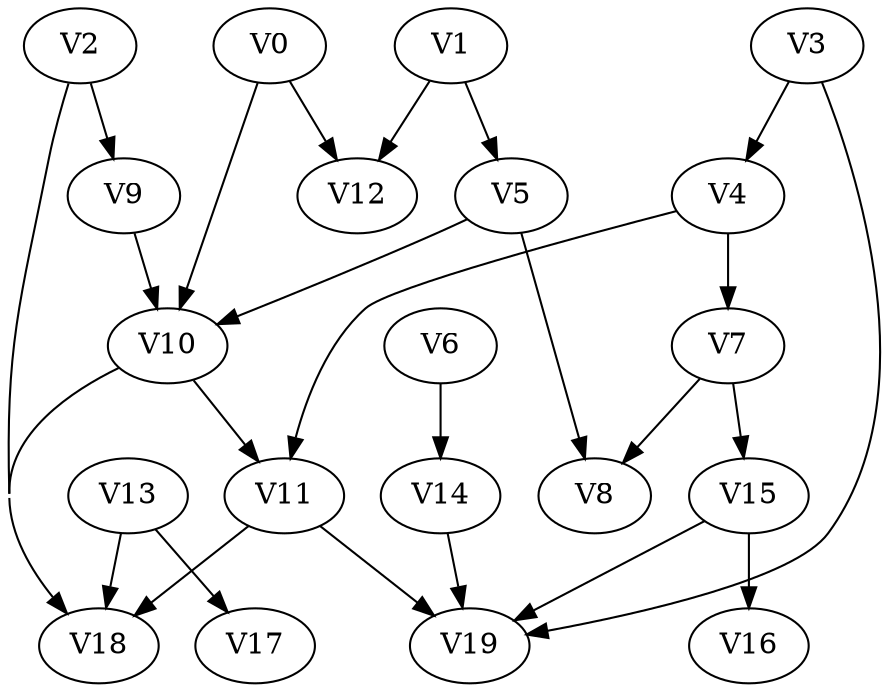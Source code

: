 strict digraph my_dotgraph {
concentrate=True;
V0;
V1;
V2;
V3;
V4;
V5;
V6;
V7;
V8;
V9;
V10;
V11;
V12;
V13;
V14;
V15;
V16;
V17;
V18;
V19;
V0 -> V10;
V0 -> V12;
V1 -> V5;
V1 -> V12;
V2 -> V9;
V2 -> V18;
V3 -> V4;
V3 -> V19;
V4 -> V7;
V4 -> V11;
V5 -> V8;
V5 -> V10;
V6 -> V14;
V7 -> V8;
V7 -> V15;
V9 -> V10;
V10 -> V11;
V10 -> V18;
V11 -> V18;
V11 -> V19;
V13 -> V17;
V13 -> V18;
V14 -> V19;
V15 -> V16;
V15 -> V19;
}